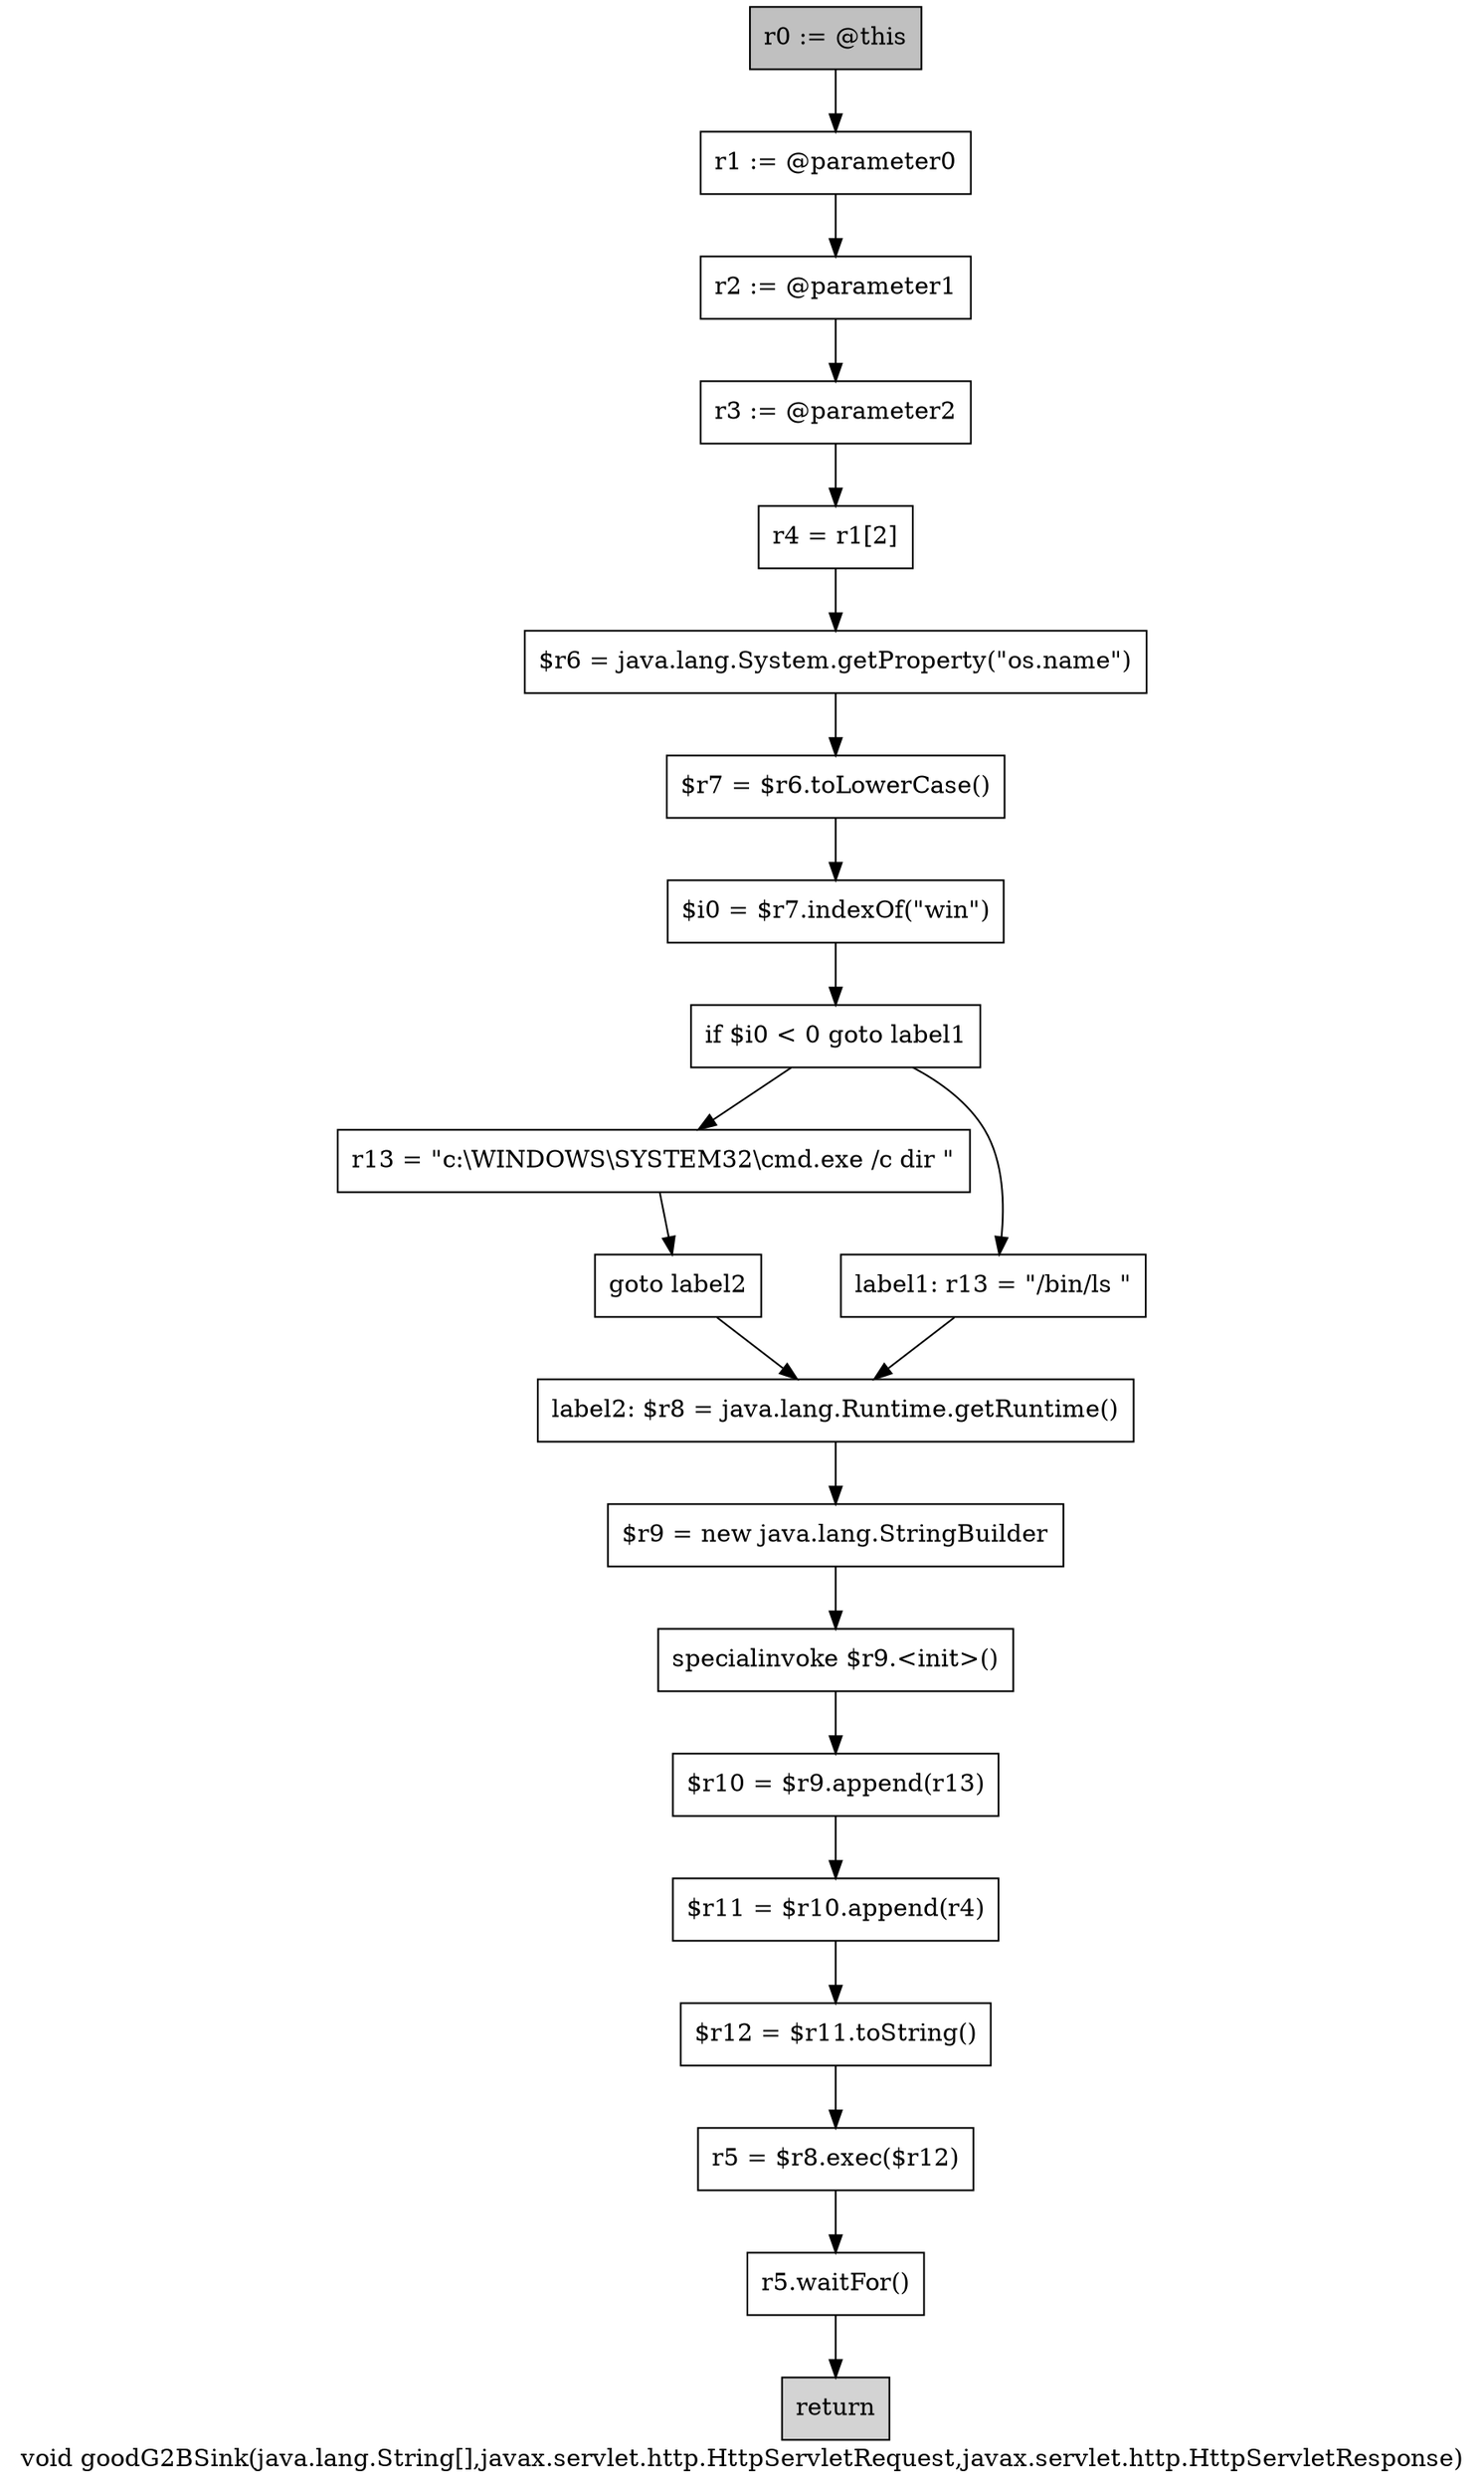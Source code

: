 digraph "void goodG2BSink(java.lang.String[],javax.servlet.http.HttpServletRequest,javax.servlet.http.HttpServletResponse)" {
    label="void goodG2BSink(java.lang.String[],javax.servlet.http.HttpServletRequest,javax.servlet.http.HttpServletResponse)";
    node [shape=box];
    "0" [style=filled,fillcolor=gray,label="r0 := @this",];
    "1" [label="r1 := @parameter0",];
    "0"->"1";
    "2" [label="r2 := @parameter1",];
    "1"->"2";
    "3" [label="r3 := @parameter2",];
    "2"->"3";
    "4" [label="r4 = r1[2]",];
    "3"->"4";
    "5" [label="$r6 = java.lang.System.getProperty(\"os.name\")",];
    "4"->"5";
    "6" [label="$r7 = $r6.toLowerCase()",];
    "5"->"6";
    "7" [label="$i0 = $r7.indexOf(\"win\")",];
    "6"->"7";
    "8" [label="if $i0 < 0 goto label1",];
    "7"->"8";
    "9" [label="r13 = \"c:\\WINDOWS\\SYSTEM32\\cmd.exe /c dir \"",];
    "8"->"9";
    "11" [label="label1: r13 = \"/bin/ls \"",];
    "8"->"11";
    "10" [label="goto label2",];
    "9"->"10";
    "12" [label="label2: $r8 = java.lang.Runtime.getRuntime()",];
    "10"->"12";
    "11"->"12";
    "13" [label="$r9 = new java.lang.StringBuilder",];
    "12"->"13";
    "14" [label="specialinvoke $r9.<init>()",];
    "13"->"14";
    "15" [label="$r10 = $r9.append(r13)",];
    "14"->"15";
    "16" [label="$r11 = $r10.append(r4)",];
    "15"->"16";
    "17" [label="$r12 = $r11.toString()",];
    "16"->"17";
    "18" [label="r5 = $r8.exec($r12)",];
    "17"->"18";
    "19" [label="r5.waitFor()",];
    "18"->"19";
    "20" [style=filled,fillcolor=lightgray,label="return",];
    "19"->"20";
}
